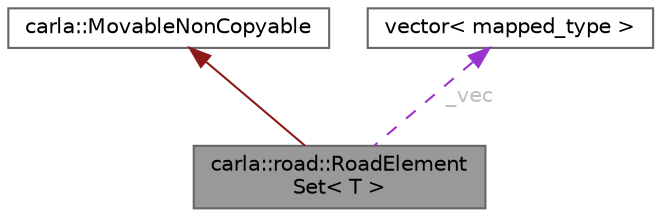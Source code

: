 digraph "carla::road::RoadElementSet&lt; T &gt;"
{
 // INTERACTIVE_SVG=YES
 // LATEX_PDF_SIZE
  bgcolor="transparent";
  edge [fontname=Helvetica,fontsize=10,labelfontname=Helvetica,labelfontsize=10];
  node [fontname=Helvetica,fontsize=10,shape=box,height=0.2,width=0.4];
  Node1 [id="Node000001",label="carla::road::RoadElement\lSet\< T \>",height=0.2,width=0.4,color="gray40", fillcolor="grey60", style="filled", fontcolor="black",tooltip="A set of elements ordered by its position on the road."];
  Node2 -> Node1 [id="edge1_Node000001_Node000002",dir="back",color="firebrick4",style="solid",tooltip=" "];
  Node2 [id="Node000002",label="carla::MovableNonCopyable",height=0.2,width=0.4,color="gray40", fillcolor="white", style="filled",URL="$d7/d55/classcarla_1_1MovableNonCopyable.html",tooltip="Inherit (privately) to suppress copy construction and assignment."];
  Node3 -> Node1 [id="edge2_Node000001_Node000003",dir="back",color="darkorchid3",style="dashed",tooltip=" ",label=" _vec",fontcolor="grey" ];
  Node3 [id="Node000003",label="vector\< mapped_type \>",height=0.2,width=0.4,color="gray40", fillcolor="white", style="filled",tooltip=" "];
}
